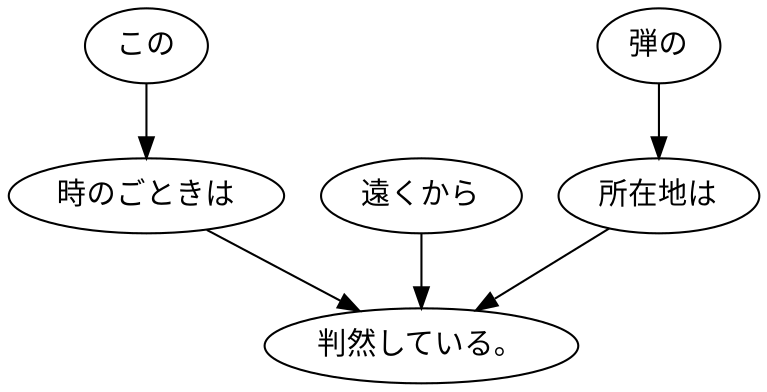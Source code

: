 digraph graph5088 {
	node0 [label="この"];
	node1 [label="時のごときは"];
	node2 [label="遠くから"];
	node3 [label="弾の"];
	node4 [label="所在地は"];
	node5 [label="判然している。"];
	node0 -> node1;
	node1 -> node5;
	node2 -> node5;
	node3 -> node4;
	node4 -> node5;
}
